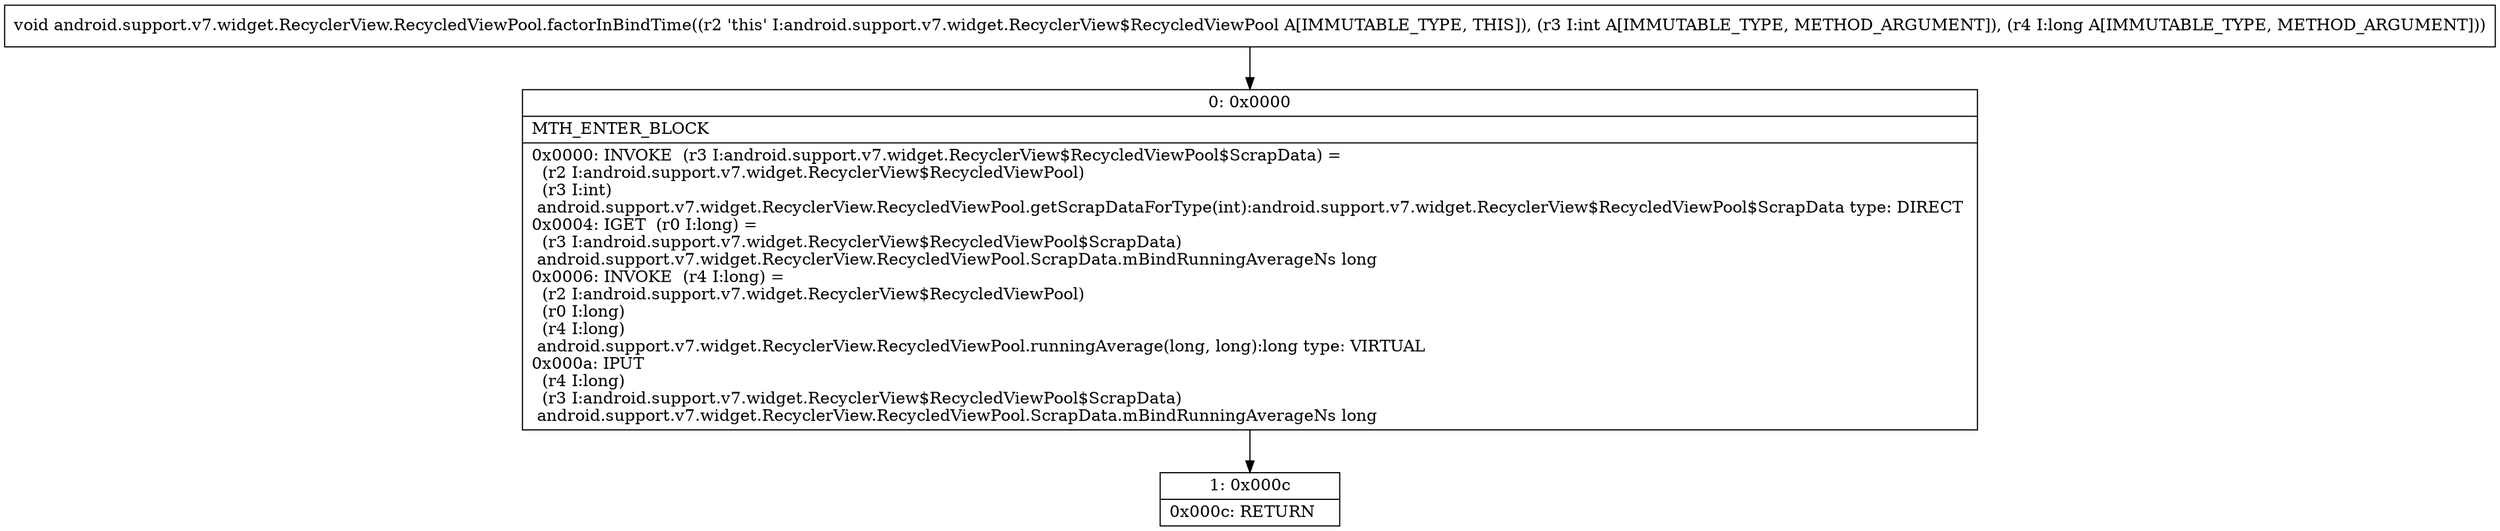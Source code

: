 digraph "CFG forandroid.support.v7.widget.RecyclerView.RecycledViewPool.factorInBindTime(IJ)V" {
Node_0 [shape=record,label="{0\:\ 0x0000|MTH_ENTER_BLOCK\l|0x0000: INVOKE  (r3 I:android.support.v7.widget.RecyclerView$RecycledViewPool$ScrapData) = \l  (r2 I:android.support.v7.widget.RecyclerView$RecycledViewPool)\l  (r3 I:int)\l android.support.v7.widget.RecyclerView.RecycledViewPool.getScrapDataForType(int):android.support.v7.widget.RecyclerView$RecycledViewPool$ScrapData type: DIRECT \l0x0004: IGET  (r0 I:long) = \l  (r3 I:android.support.v7.widget.RecyclerView$RecycledViewPool$ScrapData)\l android.support.v7.widget.RecyclerView.RecycledViewPool.ScrapData.mBindRunningAverageNs long \l0x0006: INVOKE  (r4 I:long) = \l  (r2 I:android.support.v7.widget.RecyclerView$RecycledViewPool)\l  (r0 I:long)\l  (r4 I:long)\l android.support.v7.widget.RecyclerView.RecycledViewPool.runningAverage(long, long):long type: VIRTUAL \l0x000a: IPUT  \l  (r4 I:long)\l  (r3 I:android.support.v7.widget.RecyclerView$RecycledViewPool$ScrapData)\l android.support.v7.widget.RecyclerView.RecycledViewPool.ScrapData.mBindRunningAverageNs long \l}"];
Node_1 [shape=record,label="{1\:\ 0x000c|0x000c: RETURN   \l}"];
MethodNode[shape=record,label="{void android.support.v7.widget.RecyclerView.RecycledViewPool.factorInBindTime((r2 'this' I:android.support.v7.widget.RecyclerView$RecycledViewPool A[IMMUTABLE_TYPE, THIS]), (r3 I:int A[IMMUTABLE_TYPE, METHOD_ARGUMENT]), (r4 I:long A[IMMUTABLE_TYPE, METHOD_ARGUMENT])) }"];
MethodNode -> Node_0;
Node_0 -> Node_1;
}

